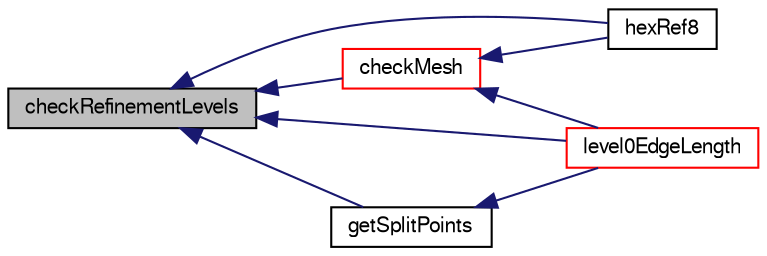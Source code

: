 digraph "checkRefinementLevels"
{
  bgcolor="transparent";
  edge [fontname="FreeSans",fontsize="10",labelfontname="FreeSans",labelfontsize="10"];
  node [fontname="FreeSans",fontsize="10",shape=record];
  rankdir="LR";
  Node6265 [label="checkRefinementLevels",height=0.2,width=0.4,color="black", fillcolor="grey75", style="filled", fontcolor="black"];
  Node6265 -> Node6266 [dir="back",color="midnightblue",fontsize="10",style="solid",fontname="FreeSans"];
  Node6266 [label="checkMesh",height=0.2,width=0.4,color="red",URL="$a21654.html#a432ff341842268fa21b8363e6b2c45b9",tooltip="Debug: Check coupled mesh for correctness. "];
  Node6266 -> Node6267 [dir="back",color="midnightblue",fontsize="10",style="solid",fontname="FreeSans"];
  Node6267 [label="hexRef8",height=0.2,width=0.4,color="black",URL="$a21654.html#a38c122950a32c54a78c49acb2637ac88",tooltip="Construct from mesh, read_if_present refinement data. "];
  Node6266 -> Node6268 [dir="back",color="midnightblue",fontsize="10",style="solid",fontname="FreeSans"];
  Node6268 [label="level0EdgeLength",height=0.2,width=0.4,color="red",URL="$a21654.html#a5038ef57fdb5e24db3472bc037c5a270",tooltip="Typical edge length between unrefined points. "];
  Node6265 -> Node6276 [dir="back",color="midnightblue",fontsize="10",style="solid",fontname="FreeSans"];
  Node6276 [label="getSplitPoints",height=0.2,width=0.4,color="black",URL="$a21654.html#ac55c740f15a44b2b3d141f3c4710abbd",tooltip="Return the points at the centre of top-level split cells. "];
  Node6276 -> Node6268 [dir="back",color="midnightblue",fontsize="10",style="solid",fontname="FreeSans"];
  Node6265 -> Node6267 [dir="back",color="midnightblue",fontsize="10",style="solid",fontname="FreeSans"];
  Node6265 -> Node6268 [dir="back",color="midnightblue",fontsize="10",style="solid",fontname="FreeSans"];
}
